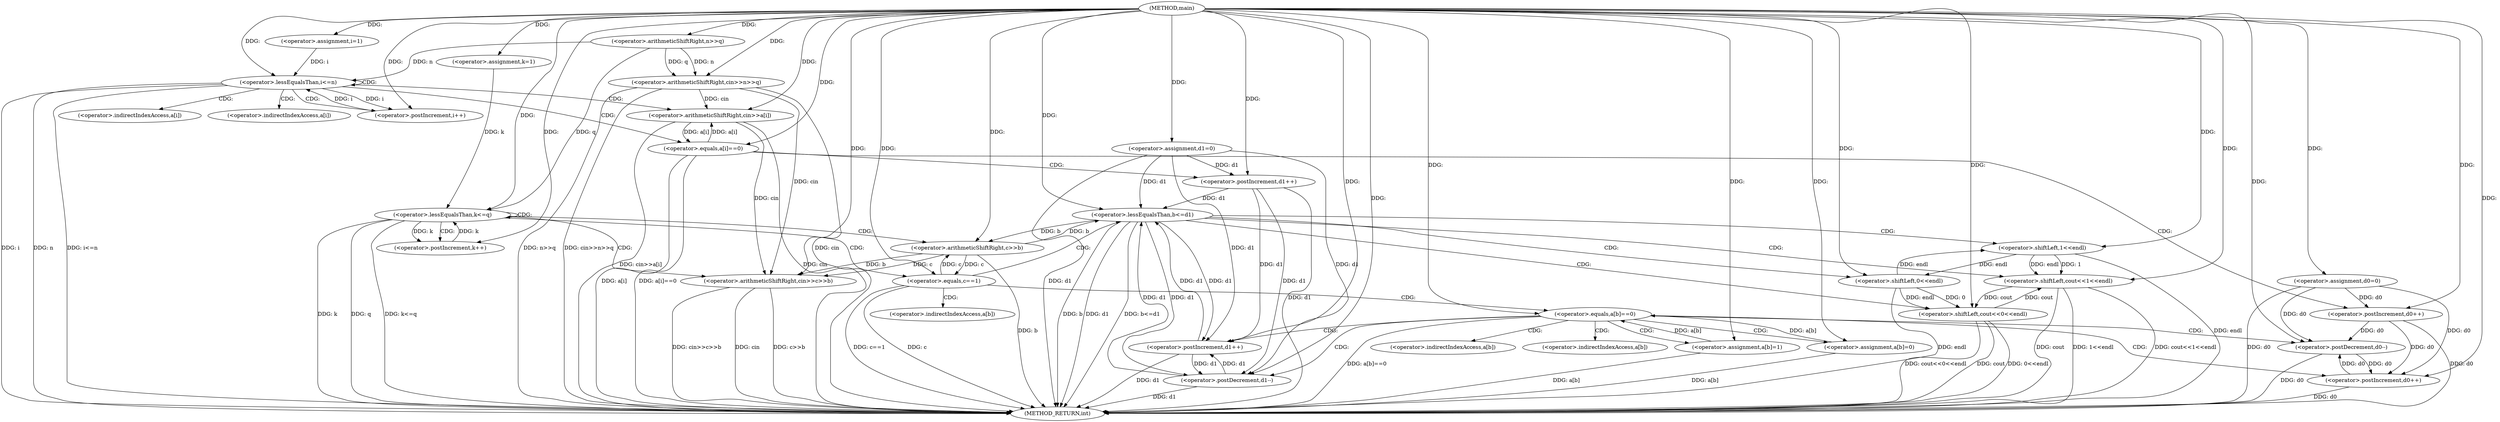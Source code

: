 digraph "main" {  
"1000101" [label = "(METHOD,main)" ]
"1000215" [label = "(METHOD_RETURN,int)" ]
"1000105" [label = "(<operator>.arithmeticShiftRight,cin>>n>>q)" ]
"1000111" [label = "(<operator>.assignment,d1=0)" ]
"1000115" [label = "(<operator>.assignment,d0=0)" ]
"1000123" [label = "(<operator>.assignment,i=1)" ]
"1000126" [label = "(<operator>.lessEqualsThan,i<=n)" ]
"1000129" [label = "(<operator>.postIncrement,i++)" ]
"1000150" [label = "(<operator>.assignment,k=1)" ]
"1000153" [label = "(<operator>.lessEqualsThan,k<=q)" ]
"1000156" [label = "(<operator>.postIncrement,k++)" ]
"1000107" [label = "(<operator>.arithmeticShiftRight,n>>q)" ]
"1000132" [label = "(<operator>.arithmeticShiftRight,cin>>a[i])" ]
"1000159" [label = "(<operator>.arithmeticShiftRight,cin>>c>>b)" ]
"1000138" [label = "(<operator>.equals,a[i]==0)" ]
"1000143" [label = "(<operator>.postIncrement,d0++)" ]
"1000165" [label = "(<operator>.equals,c==1)" ]
"1000146" [label = "(<operator>.postIncrement,d1++)" ]
"1000161" [label = "(<operator>.arithmeticShiftRight,c>>b)" ]
"1000170" [label = "(<operator>.equals,a[b]==0)" ]
"1000176" [label = "(<operator>.postDecrement,d0--)" ]
"1000201" [label = "(<operator>.lessEqualsThan,b<=d1)" ]
"1000204" [label = "(<operator>.shiftLeft,cout<<1<<endl)" ]
"1000179" [label = "(<operator>.postIncrement,d1++)" ]
"1000181" [label = "(<operator>.assignment,a[b]=1)" ]
"1000188" [label = "(<operator>.postIncrement,d0++)" ]
"1000210" [label = "(<operator>.shiftLeft,cout<<0<<endl)" ]
"1000191" [label = "(<operator>.postDecrement,d1--)" ]
"1000193" [label = "(<operator>.assignment,a[b]=0)" ]
"1000206" [label = "(<operator>.shiftLeft,1<<endl)" ]
"1000212" [label = "(<operator>.shiftLeft,0<<endl)" ]
"1000134" [label = "(<operator>.indirectIndexAccess,a[i])" ]
"1000139" [label = "(<operator>.indirectIndexAccess,a[i])" ]
"1000171" [label = "(<operator>.indirectIndexAccess,a[b])" ]
"1000182" [label = "(<operator>.indirectIndexAccess,a[b])" ]
"1000194" [label = "(<operator>.indirectIndexAccess,a[b])" ]
  "1000105" -> "1000215"  [ label = "DDG: cin"] 
  "1000105" -> "1000215"  [ label = "DDG: n>>q"] 
  "1000105" -> "1000215"  [ label = "DDG: cin>>n>>q"] 
  "1000111" -> "1000215"  [ label = "DDG: d1"] 
  "1000115" -> "1000215"  [ label = "DDG: d0"] 
  "1000126" -> "1000215"  [ label = "DDG: i"] 
  "1000126" -> "1000215"  [ label = "DDG: n"] 
  "1000126" -> "1000215"  [ label = "DDG: i<=n"] 
  "1000153" -> "1000215"  [ label = "DDG: k"] 
  "1000153" -> "1000215"  [ label = "DDG: q"] 
  "1000153" -> "1000215"  [ label = "DDG: k<=q"] 
  "1000159" -> "1000215"  [ label = "DDG: cin"] 
  "1000161" -> "1000215"  [ label = "DDG: b"] 
  "1000159" -> "1000215"  [ label = "DDG: c>>b"] 
  "1000159" -> "1000215"  [ label = "DDG: cin>>c>>b"] 
  "1000165" -> "1000215"  [ label = "DDG: c"] 
  "1000165" -> "1000215"  [ label = "DDG: c==1"] 
  "1000201" -> "1000215"  [ label = "DDG: b"] 
  "1000201" -> "1000215"  [ label = "DDG: d1"] 
  "1000201" -> "1000215"  [ label = "DDG: b<=d1"] 
  "1000210" -> "1000215"  [ label = "DDG: cout"] 
  "1000212" -> "1000215"  [ label = "DDG: endl"] 
  "1000210" -> "1000215"  [ label = "DDG: 0<<endl"] 
  "1000210" -> "1000215"  [ label = "DDG: cout<<0<<endl"] 
  "1000204" -> "1000215"  [ label = "DDG: cout"] 
  "1000206" -> "1000215"  [ label = "DDG: endl"] 
  "1000204" -> "1000215"  [ label = "DDG: 1<<endl"] 
  "1000204" -> "1000215"  [ label = "DDG: cout<<1<<endl"] 
  "1000170" -> "1000215"  [ label = "DDG: a[b]==0"] 
  "1000188" -> "1000215"  [ label = "DDG: d0"] 
  "1000191" -> "1000215"  [ label = "DDG: d1"] 
  "1000193" -> "1000215"  [ label = "DDG: a[b]"] 
  "1000176" -> "1000215"  [ label = "DDG: d0"] 
  "1000179" -> "1000215"  [ label = "DDG: d1"] 
  "1000181" -> "1000215"  [ label = "DDG: a[b]"] 
  "1000132" -> "1000215"  [ label = "DDG: cin"] 
  "1000132" -> "1000215"  [ label = "DDG: cin>>a[i]"] 
  "1000138" -> "1000215"  [ label = "DDG: a[i]"] 
  "1000138" -> "1000215"  [ label = "DDG: a[i]==0"] 
  "1000146" -> "1000215"  [ label = "DDG: d1"] 
  "1000143" -> "1000215"  [ label = "DDG: d0"] 
  "1000101" -> "1000111"  [ label = "DDG: "] 
  "1000101" -> "1000115"  [ label = "DDG: "] 
  "1000101" -> "1000105"  [ label = "DDG: "] 
  "1000107" -> "1000105"  [ label = "DDG: q"] 
  "1000107" -> "1000105"  [ label = "DDG: n"] 
  "1000101" -> "1000123"  [ label = "DDG: "] 
  "1000101" -> "1000150"  [ label = "DDG: "] 
  "1000101" -> "1000107"  [ label = "DDG: "] 
  "1000123" -> "1000126"  [ label = "DDG: i"] 
  "1000129" -> "1000126"  [ label = "DDG: i"] 
  "1000101" -> "1000126"  [ label = "DDG: "] 
  "1000107" -> "1000126"  [ label = "DDG: n"] 
  "1000126" -> "1000129"  [ label = "DDG: i"] 
  "1000101" -> "1000129"  [ label = "DDG: "] 
  "1000150" -> "1000153"  [ label = "DDG: k"] 
  "1000156" -> "1000153"  [ label = "DDG: k"] 
  "1000101" -> "1000153"  [ label = "DDG: "] 
  "1000107" -> "1000153"  [ label = "DDG: q"] 
  "1000153" -> "1000156"  [ label = "DDG: k"] 
  "1000101" -> "1000156"  [ label = "DDG: "] 
  "1000105" -> "1000132"  [ label = "DDG: cin"] 
  "1000101" -> "1000132"  [ label = "DDG: "] 
  "1000138" -> "1000132"  [ label = "DDG: a[i]"] 
  "1000105" -> "1000159"  [ label = "DDG: cin"] 
  "1000132" -> "1000159"  [ label = "DDG: cin"] 
  "1000101" -> "1000159"  [ label = "DDG: "] 
  "1000161" -> "1000159"  [ label = "DDG: b"] 
  "1000161" -> "1000159"  [ label = "DDG: c"] 
  "1000132" -> "1000138"  [ label = "DDG: a[i]"] 
  "1000101" -> "1000138"  [ label = "DDG: "] 
  "1000115" -> "1000143"  [ label = "DDG: d0"] 
  "1000101" -> "1000143"  [ label = "DDG: "] 
  "1000165" -> "1000161"  [ label = "DDG: c"] 
  "1000101" -> "1000161"  [ label = "DDG: "] 
  "1000201" -> "1000161"  [ label = "DDG: b"] 
  "1000161" -> "1000165"  [ label = "DDG: c"] 
  "1000101" -> "1000165"  [ label = "DDG: "] 
  "1000111" -> "1000146"  [ label = "DDG: d1"] 
  "1000101" -> "1000146"  [ label = "DDG: "] 
  "1000193" -> "1000170"  [ label = "DDG: a[b]"] 
  "1000181" -> "1000170"  [ label = "DDG: a[b]"] 
  "1000101" -> "1000170"  [ label = "DDG: "] 
  "1000115" -> "1000176"  [ label = "DDG: d0"] 
  "1000188" -> "1000176"  [ label = "DDG: d0"] 
  "1000143" -> "1000176"  [ label = "DDG: d0"] 
  "1000101" -> "1000176"  [ label = "DDG: "] 
  "1000101" -> "1000181"  [ label = "DDG: "] 
  "1000161" -> "1000201"  [ label = "DDG: b"] 
  "1000101" -> "1000201"  [ label = "DDG: "] 
  "1000111" -> "1000201"  [ label = "DDG: d1"] 
  "1000191" -> "1000201"  [ label = "DDG: d1"] 
  "1000179" -> "1000201"  [ label = "DDG: d1"] 
  "1000146" -> "1000201"  [ label = "DDG: d1"] 
  "1000210" -> "1000204"  [ label = "DDG: cout"] 
  "1000101" -> "1000204"  [ label = "DDG: "] 
  "1000206" -> "1000204"  [ label = "DDG: 1"] 
  "1000206" -> "1000204"  [ label = "DDG: endl"] 
  "1000111" -> "1000179"  [ label = "DDG: d1"] 
  "1000201" -> "1000179"  [ label = "DDG: d1"] 
  "1000191" -> "1000179"  [ label = "DDG: d1"] 
  "1000146" -> "1000179"  [ label = "DDG: d1"] 
  "1000101" -> "1000179"  [ label = "DDG: "] 
  "1000115" -> "1000188"  [ label = "DDG: d0"] 
  "1000176" -> "1000188"  [ label = "DDG: d0"] 
  "1000143" -> "1000188"  [ label = "DDG: d0"] 
  "1000101" -> "1000188"  [ label = "DDG: "] 
  "1000101" -> "1000193"  [ label = "DDG: "] 
  "1000101" -> "1000206"  [ label = "DDG: "] 
  "1000212" -> "1000206"  [ label = "DDG: endl"] 
  "1000204" -> "1000210"  [ label = "DDG: cout"] 
  "1000101" -> "1000210"  [ label = "DDG: "] 
  "1000212" -> "1000210"  [ label = "DDG: endl"] 
  "1000212" -> "1000210"  [ label = "DDG: 0"] 
  "1000111" -> "1000191"  [ label = "DDG: d1"] 
  "1000201" -> "1000191"  [ label = "DDG: d1"] 
  "1000179" -> "1000191"  [ label = "DDG: d1"] 
  "1000146" -> "1000191"  [ label = "DDG: d1"] 
  "1000101" -> "1000191"  [ label = "DDG: "] 
  "1000101" -> "1000212"  [ label = "DDG: "] 
  "1000206" -> "1000212"  [ label = "DDG: endl"] 
  "1000126" -> "1000139"  [ label = "CDG: "] 
  "1000126" -> "1000126"  [ label = "CDG: "] 
  "1000126" -> "1000132"  [ label = "CDG: "] 
  "1000126" -> "1000129"  [ label = "CDG: "] 
  "1000126" -> "1000138"  [ label = "CDG: "] 
  "1000126" -> "1000134"  [ label = "CDG: "] 
  "1000153" -> "1000153"  [ label = "CDG: "] 
  "1000153" -> "1000156"  [ label = "CDG: "] 
  "1000153" -> "1000161"  [ label = "CDG: "] 
  "1000153" -> "1000165"  [ label = "CDG: "] 
  "1000153" -> "1000159"  [ label = "CDG: "] 
  "1000138" -> "1000143"  [ label = "CDG: "] 
  "1000138" -> "1000146"  [ label = "CDG: "] 
  "1000165" -> "1000201"  [ label = "CDG: "] 
  "1000165" -> "1000170"  [ label = "CDG: "] 
  "1000165" -> "1000171"  [ label = "CDG: "] 
  "1000170" -> "1000191"  [ label = "CDG: "] 
  "1000170" -> "1000182"  [ label = "CDG: "] 
  "1000170" -> "1000188"  [ label = "CDG: "] 
  "1000170" -> "1000179"  [ label = "CDG: "] 
  "1000170" -> "1000193"  [ label = "CDG: "] 
  "1000170" -> "1000194"  [ label = "CDG: "] 
  "1000170" -> "1000176"  [ label = "CDG: "] 
  "1000170" -> "1000181"  [ label = "CDG: "] 
  "1000201" -> "1000212"  [ label = "CDG: "] 
  "1000201" -> "1000204"  [ label = "CDG: "] 
  "1000201" -> "1000210"  [ label = "CDG: "] 
  "1000201" -> "1000206"  [ label = "CDG: "] 
}
